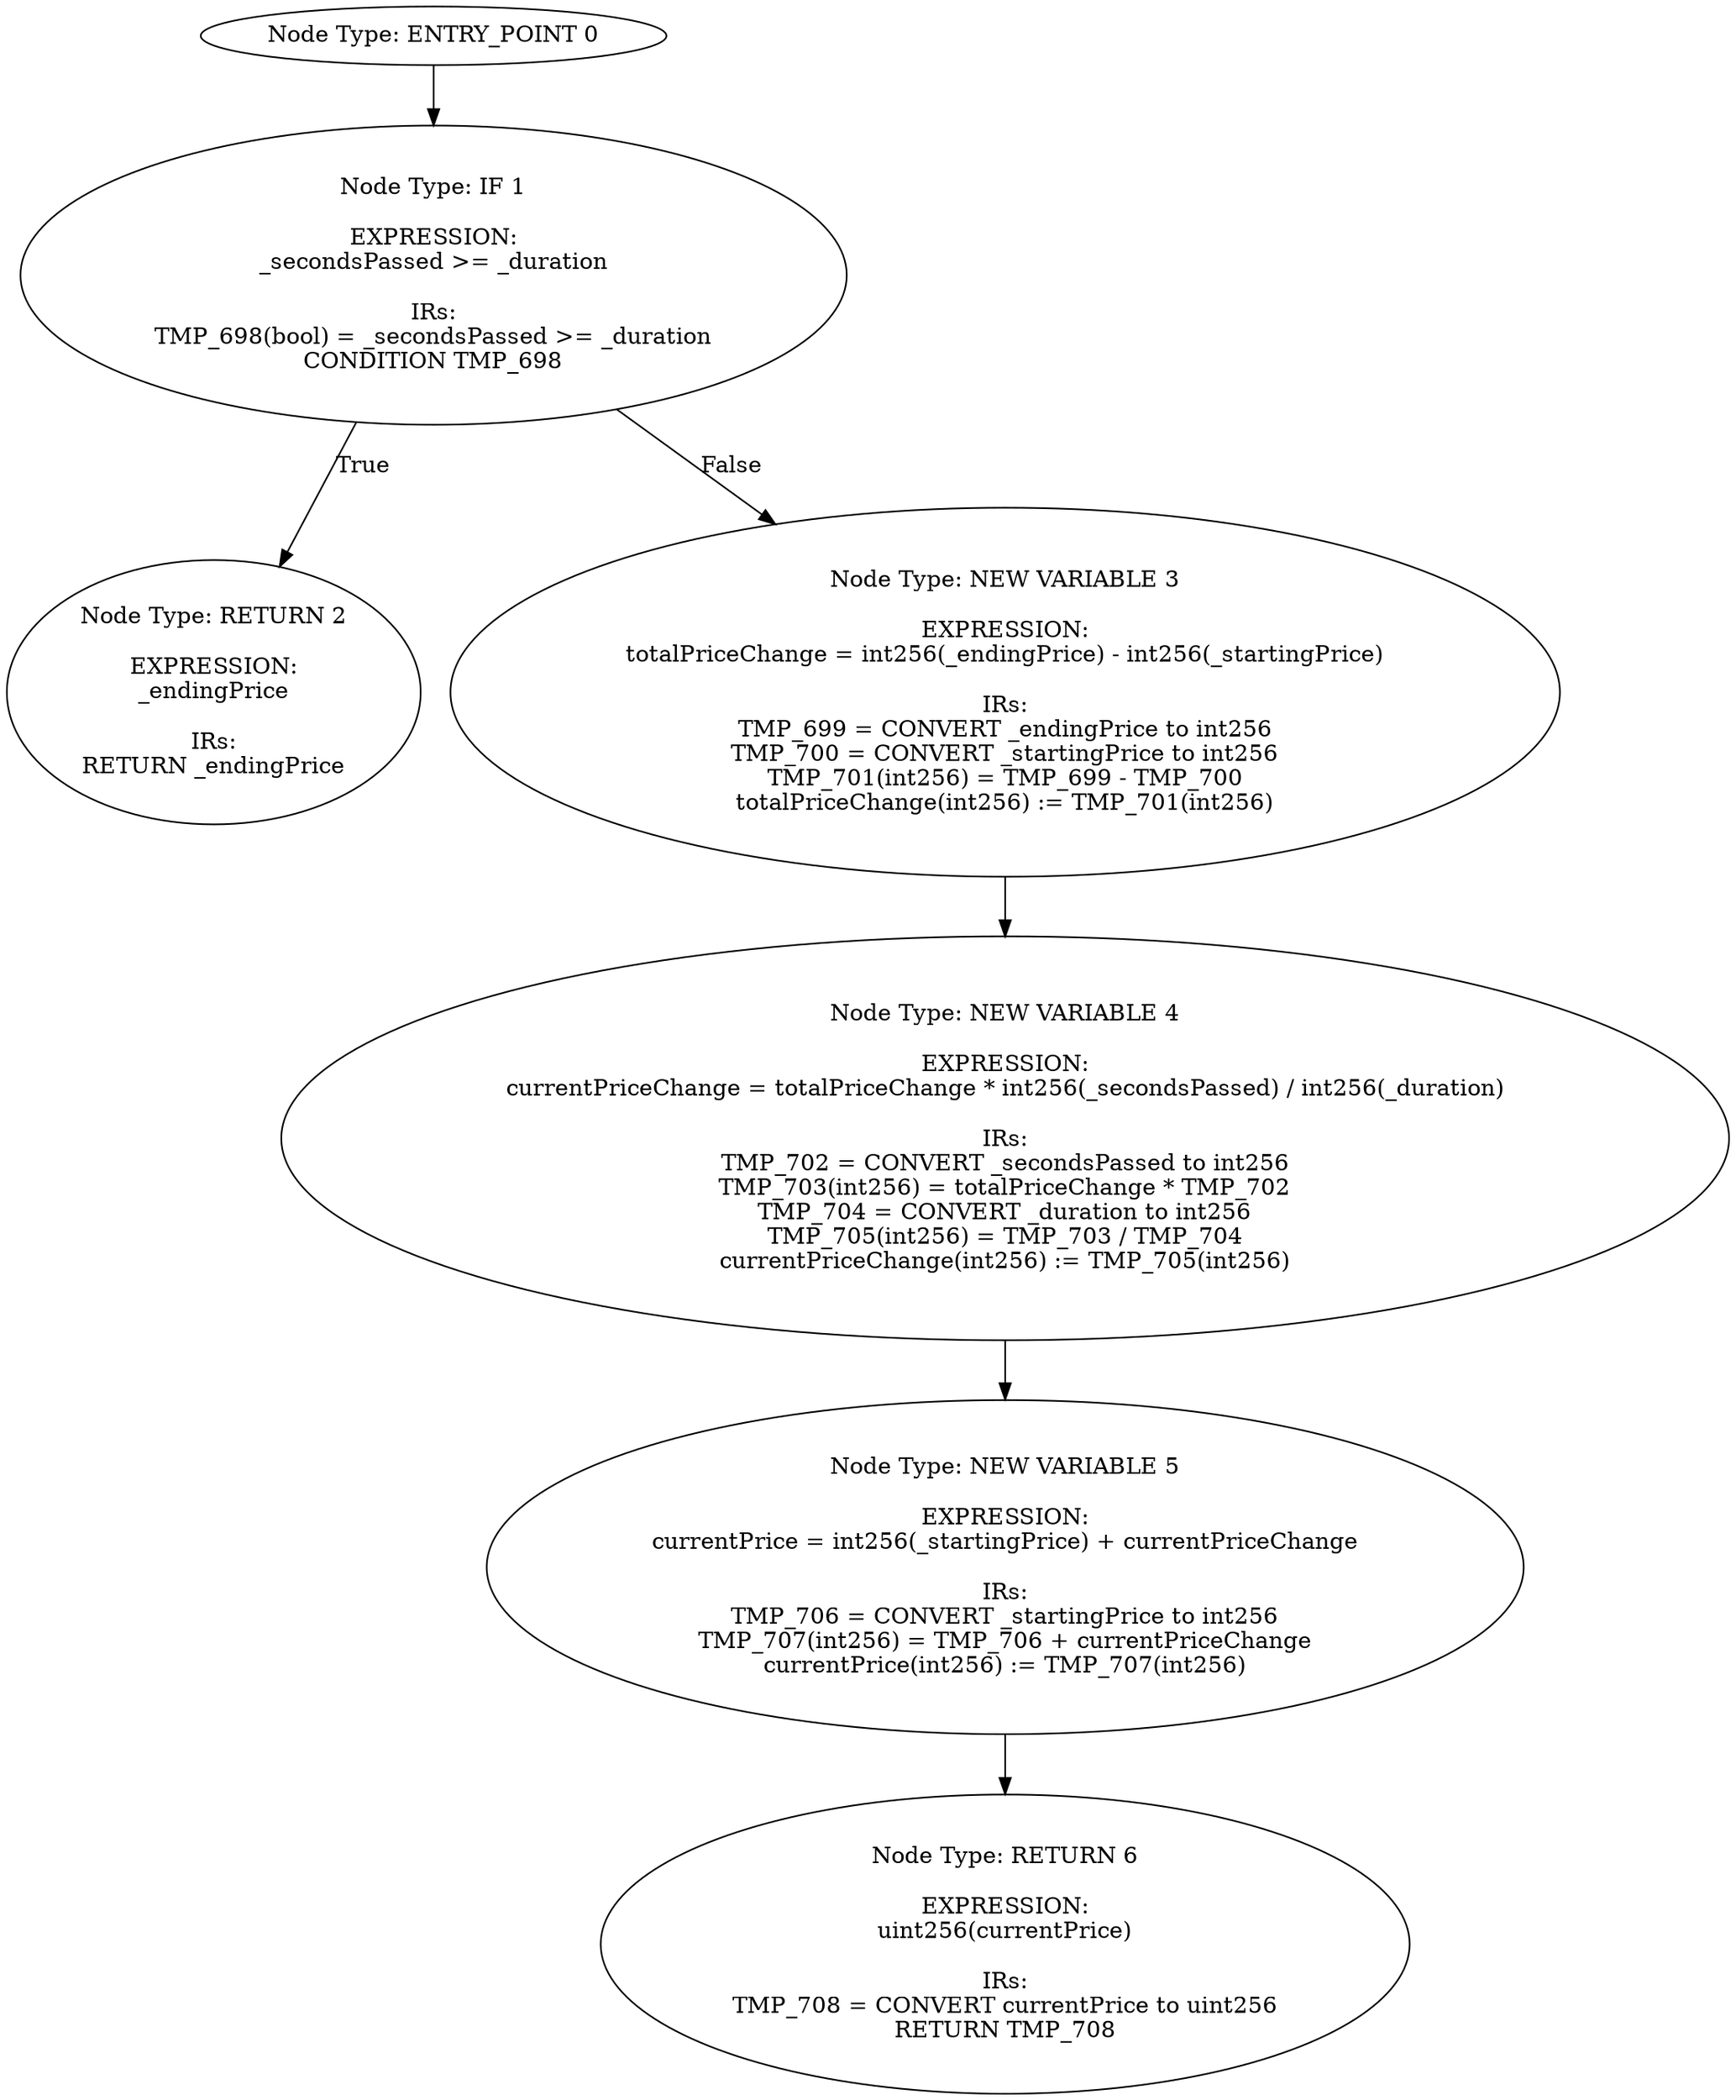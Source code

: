 digraph{
0[label="Node Type: ENTRY_POINT 0
"];
0->1;
1[label="Node Type: IF 1

EXPRESSION:
_secondsPassed >= _duration

IRs:
TMP_698(bool) = _secondsPassed >= _duration
CONDITION TMP_698"];
1->2[label="True"];
1->3[label="False"];
2[label="Node Type: RETURN 2

EXPRESSION:
_endingPrice

IRs:
RETURN _endingPrice"];
3[label="Node Type: NEW VARIABLE 3

EXPRESSION:
totalPriceChange = int256(_endingPrice) - int256(_startingPrice)

IRs:
TMP_699 = CONVERT _endingPrice to int256
TMP_700 = CONVERT _startingPrice to int256
TMP_701(int256) = TMP_699 - TMP_700
totalPriceChange(int256) := TMP_701(int256)"];
3->4;
4[label="Node Type: NEW VARIABLE 4

EXPRESSION:
currentPriceChange = totalPriceChange * int256(_secondsPassed) / int256(_duration)

IRs:
TMP_702 = CONVERT _secondsPassed to int256
TMP_703(int256) = totalPriceChange * TMP_702
TMP_704 = CONVERT _duration to int256
TMP_705(int256) = TMP_703 / TMP_704
currentPriceChange(int256) := TMP_705(int256)"];
4->5;
5[label="Node Type: NEW VARIABLE 5

EXPRESSION:
currentPrice = int256(_startingPrice) + currentPriceChange

IRs:
TMP_706 = CONVERT _startingPrice to int256
TMP_707(int256) = TMP_706 + currentPriceChange
currentPrice(int256) := TMP_707(int256)"];
5->6;
6[label="Node Type: RETURN 6

EXPRESSION:
uint256(currentPrice)

IRs:
TMP_708 = CONVERT currentPrice to uint256
RETURN TMP_708"];
}
